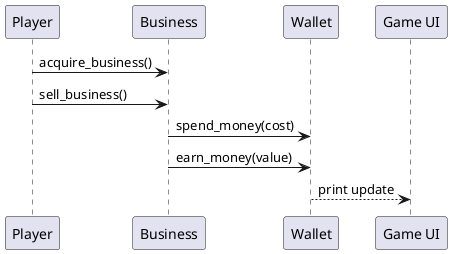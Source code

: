 @startuml
Player -> Business: acquire_business()
Player -> Business: sell_business()
Business -> Wallet: spend_money(cost)
Business -> Wallet: earn_money(value)
Wallet --> "Game UI": print update
@enduml